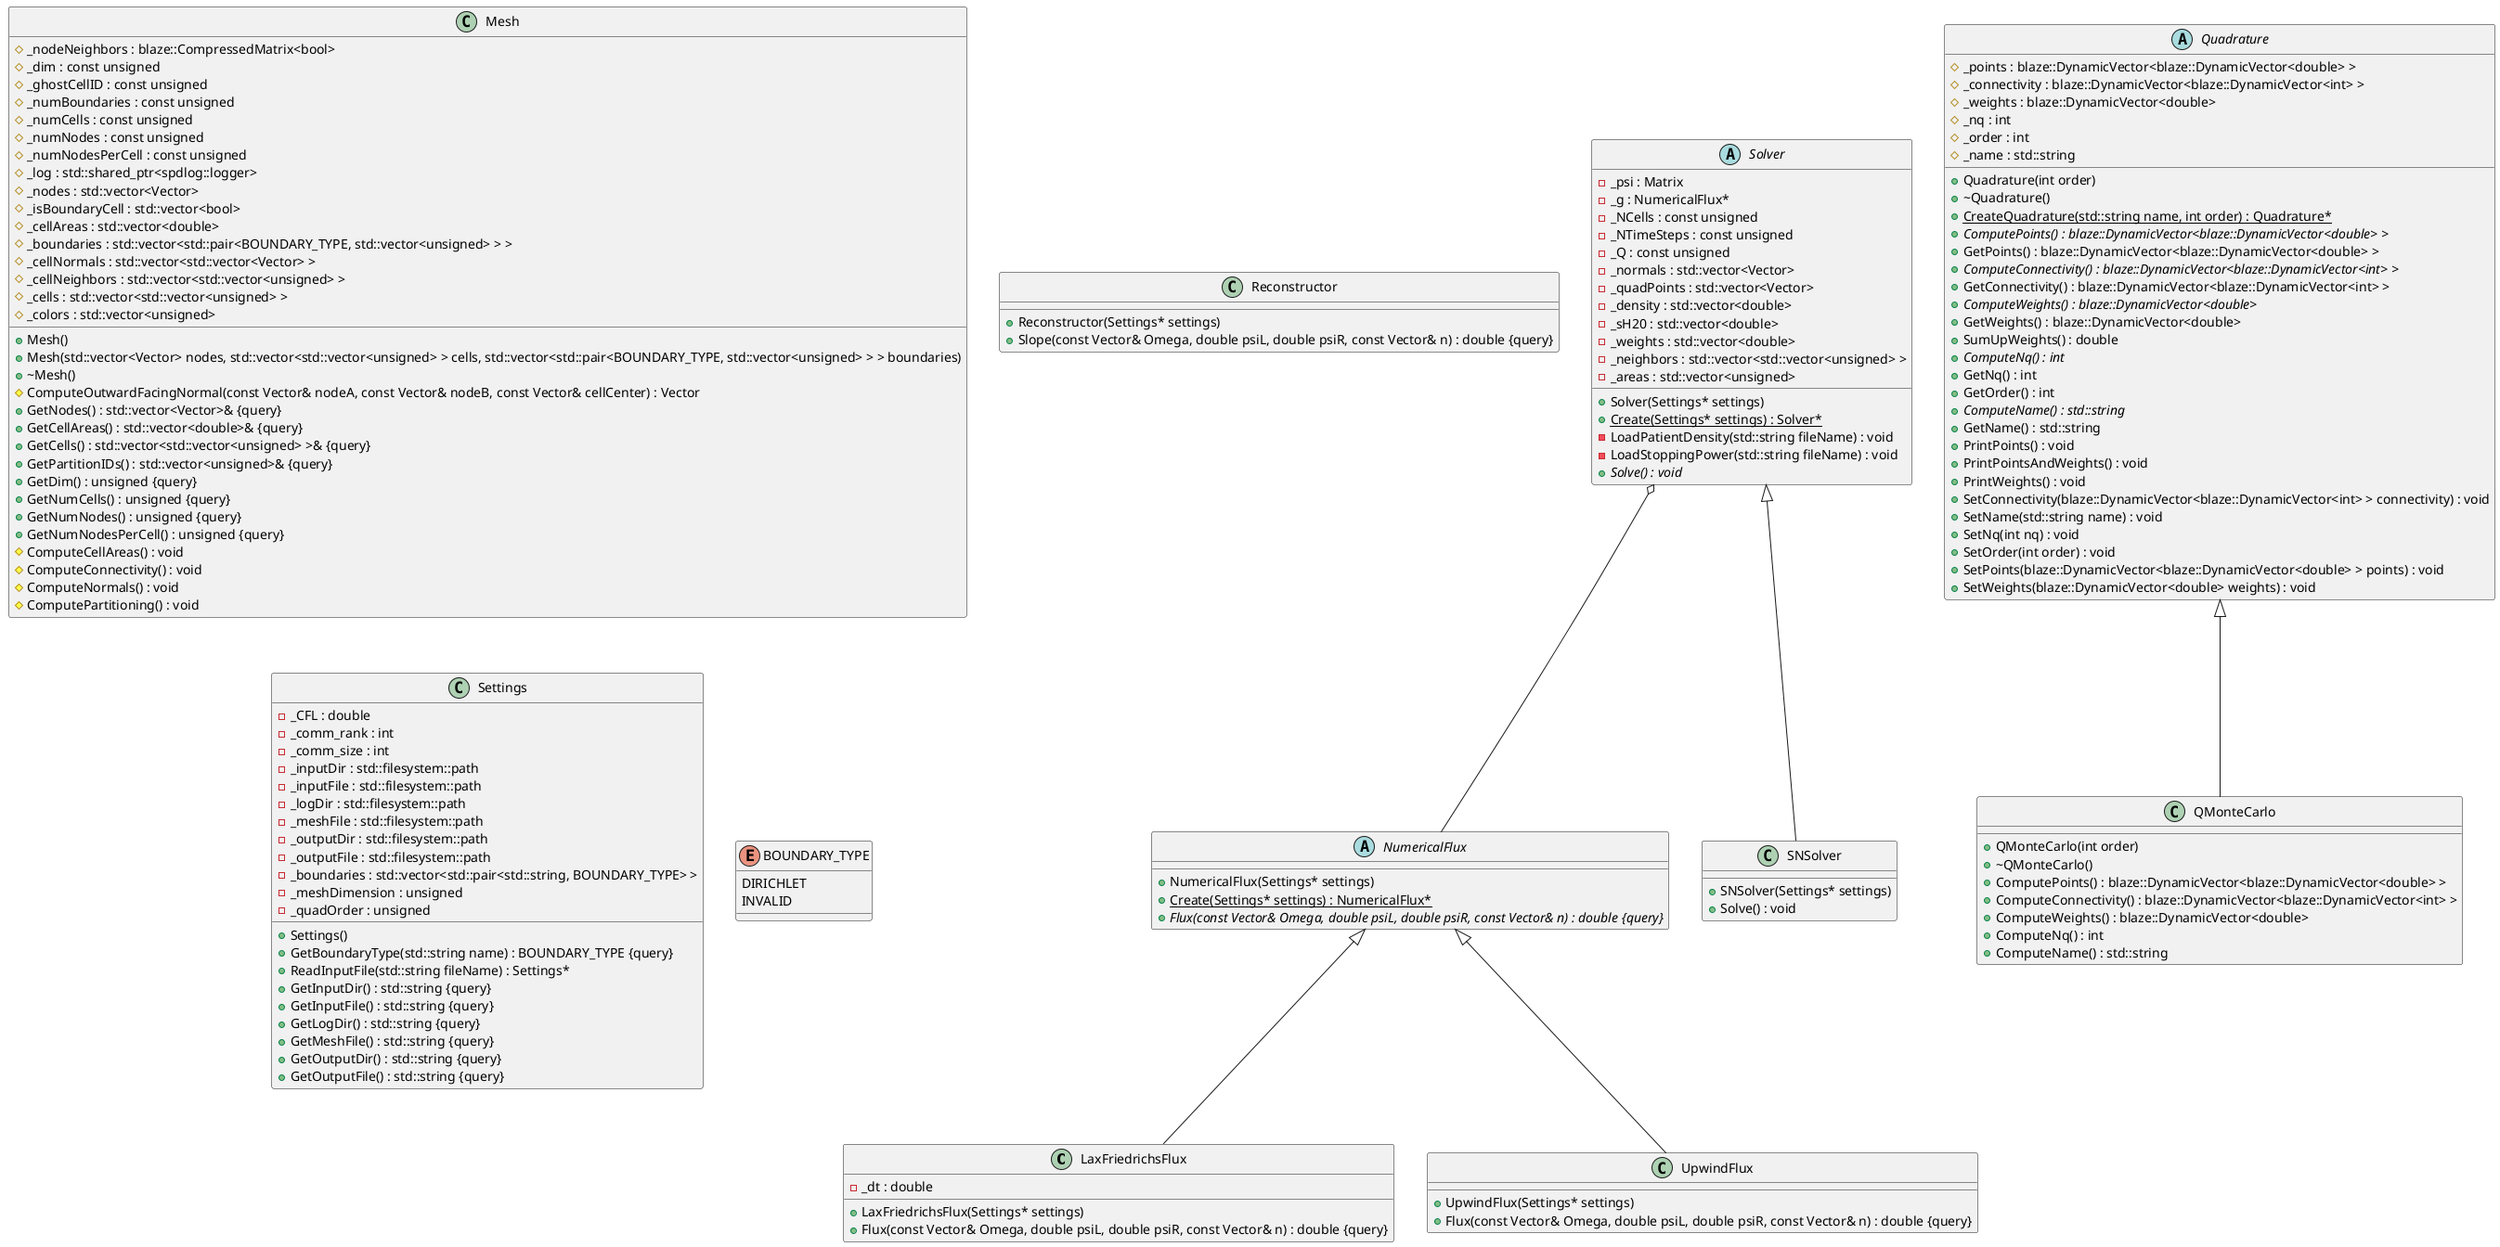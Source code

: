 @startuml





/' Objects '/

class LaxFriedrichsFlux {
	+LaxFriedrichsFlux(Settings* settings)
	+Flux(const Vector& Omega, double psiL, double psiR, const Vector& n) : double {query}
	-_dt : double
}


class Mesh {
	+Mesh()
	+Mesh(std::vector<Vector> nodes, std::vector<std::vector<unsigned> > cells, std::vector<std::pair<BOUNDARY_TYPE, std::vector<unsigned> > > boundaries)
	+~Mesh()
	#ComputeOutwardFacingNormal(const Vector& nodeA, const Vector& nodeB, const Vector& cellCenter) : Vector
	#_nodeNeighbors : blaze::CompressedMatrix<bool>
	#_dim : const unsigned
	#_ghostCellID : const unsigned
	#_numBoundaries : const unsigned
	#_numCells : const unsigned
	#_numNodes : const unsigned
	#_numNodesPerCell : const unsigned
	#_log : std::shared_ptr<spdlog::logger>
	#_nodes : std::vector<Vector>
	+GetNodes() : std::vector<Vector>& {query}
	#_isBoundaryCell : std::vector<bool>
	#_cellAreas : std::vector<double>
	+GetCellAreas() : std::vector<double>& {query}
	#_boundaries : std::vector<std::pair<BOUNDARY_TYPE, std::vector<unsigned> > >
	#_cellNormals : std::vector<std::vector<Vector> >
	#_cellNeighbors : std::vector<std::vector<unsigned> >
	#_cells : std::vector<std::vector<unsigned> >
	+GetCells() : std::vector<std::vector<unsigned> >& {query}
	#_colors : std::vector<unsigned>
	+GetPartitionIDs() : std::vector<unsigned>& {query}
	+GetDim() : unsigned {query}
	+GetNumCells() : unsigned {query}
	+GetNumNodes() : unsigned {query}
	+GetNumNodesPerCell() : unsigned {query}
	#ComputeCellAreas() : void
	#ComputeConnectivity() : void
	#ComputeNormals() : void
	#ComputePartitioning() : void
}


abstract class NumericalFlux {
	+NumericalFlux(Settings* settings)
	+{static} Create(Settings* settings) : NumericalFlux*
	+{abstract} Flux(const Vector& Omega, double psiL, double psiR, const Vector& n) : double {query}
}


class QMonteCarlo {
	+QMonteCarlo(int order)
	+~QMonteCarlo()
	+ComputePoints() : blaze::DynamicVector<blaze::DynamicVector<double> >
	+ComputeConnectivity() : blaze::DynamicVector<blaze::DynamicVector<int> >
	+ComputeWeights() : blaze::DynamicVector<double>
	+ComputeNq() : int
	+ComputeName() : std::string
}


abstract class Quadrature {
	+Quadrature(int order)
	+~Quadrature()
	+{static} CreateQuadrature(std::string name, int order) : Quadrature*
	+{abstract} ComputePoints() : blaze::DynamicVector<blaze::DynamicVector<double> >
	+GetPoints() : blaze::DynamicVector<blaze::DynamicVector<double> >
	#_points : blaze::DynamicVector<blaze::DynamicVector<double> >
	+{abstract} ComputeConnectivity() : blaze::DynamicVector<blaze::DynamicVector<int> >
	+GetConnectivity() : blaze::DynamicVector<blaze::DynamicVector<int> >
	#_connectivity : blaze::DynamicVector<blaze::DynamicVector<int> >
	+{abstract} ComputeWeights() : blaze::DynamicVector<double>
	+GetWeights() : blaze::DynamicVector<double>
	#_weights : blaze::DynamicVector<double>
	+SumUpWeights() : double
	+{abstract} ComputeNq() : int
	+GetNq() : int
	+GetOrder() : int
	#_nq : int
	#_order : int
	+{abstract} ComputeName() : std::string
	+GetName() : std::string
	#_name : std::string
	+PrintPoints() : void
	+PrintPointsAndWeights() : void
	+PrintWeights() : void
	+SetConnectivity(blaze::DynamicVector<blaze::DynamicVector<int> > connectivity) : void
	+SetName(std::string name) : void
	+SetNq(int nq) : void
	+SetOrder(int order) : void
	+SetPoints(blaze::DynamicVector<blaze::DynamicVector<double> > points) : void
	+SetWeights(blaze::DynamicVector<double> weights) : void
}


class Reconstructor {
	+Reconstructor(Settings* settings)
	+Slope(const Vector& Omega, double psiL, double psiR, const Vector& n) : double {query}
}


class SNSolver {
	+SNSolver(Settings* settings)
	+Solve() : void
}


class Settings {
	+Settings()
	+GetBoundaryType(std::string name) : BOUNDARY_TYPE {query}
	+ReadInputFile(std::string fileName) : Settings*
	-_CFL : double
	-_comm_rank : int
	-_comm_size : int
	-_inputDir : std::filesystem::path
	-_inputFile : std::filesystem::path
	-_logDir : std::filesystem::path
	-_meshFile : std::filesystem::path
	-_outputDir : std::filesystem::path
	-_outputFile : std::filesystem::path
	+GetInputDir() : std::string {query}
	+GetInputFile() : std::string {query}
	+GetLogDir() : std::string {query}
	+GetMeshFile() : std::string {query}
	+GetOutputDir() : std::string {query}
	+GetOutputFile() : std::string {query}
	-_boundaries : std::vector<std::pair<std::string, BOUNDARY_TYPE> >
	-_meshDimension : unsigned
	-_quadOrder : unsigned
}


abstract class Solver {
	+Solver(Settings* settings)
	-_psi : Matrix
	-_g : NumericalFlux*
	+{static} Create(Settings* settings) : Solver*
	-_NCells : const unsigned
	-_NTimeSteps : const unsigned
	-_Q : const unsigned
	-_normals : std::vector<Vector>
	-_quadPoints : std::vector<Vector>
	-_density : std::vector<double>
	-_sH20 : std::vector<double>
	-_weights : std::vector<double>
	-_neighbors : std::vector<std::vector<unsigned> >
	-_areas : std::vector<unsigned>
	-LoadPatientDensity(std::string fileName) : void
	-LoadStoppingPower(std::string fileName) : void
	+{abstract} Solve() : void
}


class UpwindFlux {
	+UpwindFlux(Settings* settings)
	+Flux(const Vector& Omega, double psiL, double psiR, const Vector& n) : double {query}
}


enum BOUNDARY_TYPE {
	DIRICHLET
	INVALID
}





/' Inheritance relationships '/

NumericalFlux <|-- LaxFriedrichsFlux


NumericalFlux <|-- UpwindFlux


Quadrature <|-- QMonteCarlo


Solver <|-- SNSolver





/' Aggregation relationships '/

Solver o-- NumericalFlux





@enduml
